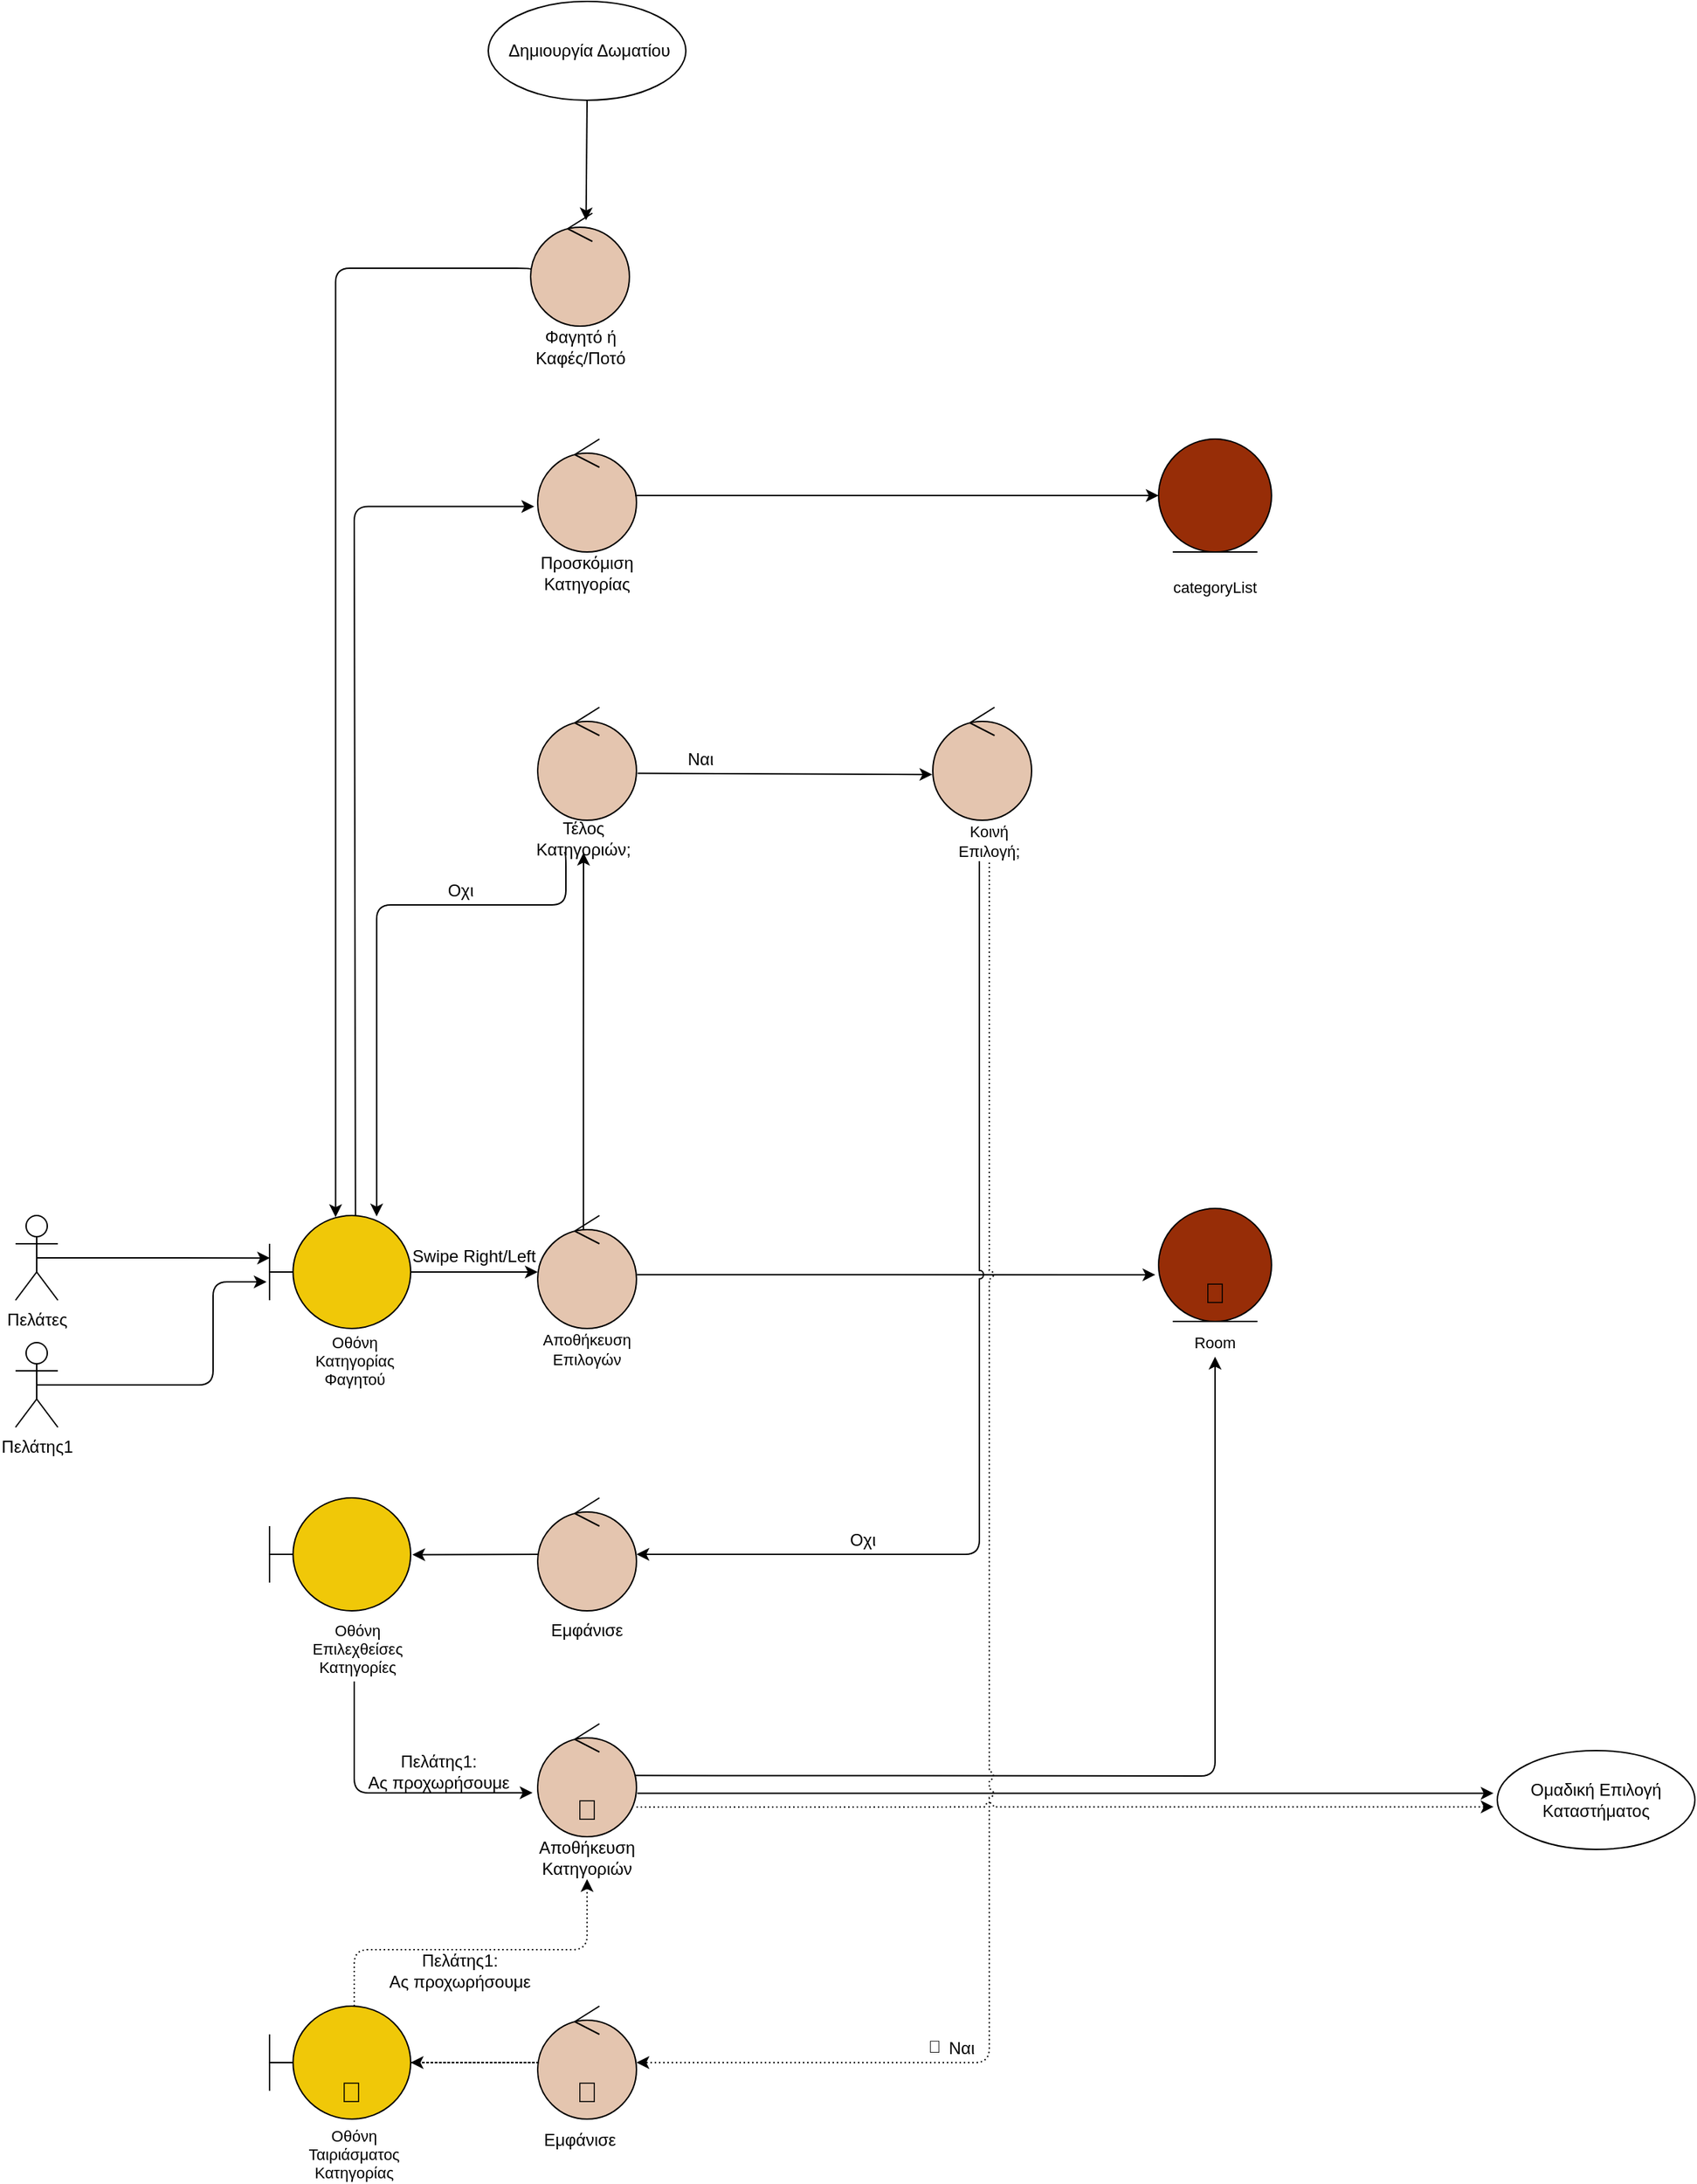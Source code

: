 <mxfile version="18.0.6" type="device"><diagram id="KrkCoOVmti_JrsB_y-TJ" name="Page-1"><mxGraphModel dx="1613" dy="1794" grid="1" gridSize="10" guides="1" tooltips="1" connect="1" arrows="1" fold="1" page="1" pageScale="1" pageWidth="827" pageHeight="1169" math="0" shadow="0"><root><mxCell id="0"/><mxCell id="1" parent="0"/><mxCell id="yp1WRaWH_Tfu6uxF6wWp-1" value="" style="shape=umlBoundary;whiteSpace=wrap;html=1;fillColor=#F0C808;" parent="1" vertex="1"><mxGeometry x="50" y="760" width="100" height="80" as="geometry"/></mxCell><mxCell id="yp1WRaWH_Tfu6uxF6wWp-2" value="Πελάτες" style="shape=umlActor;verticalLabelPosition=bottom;verticalAlign=top;html=1;" parent="1" vertex="1"><mxGeometry x="-130" y="760" width="30" height="60" as="geometry"/></mxCell><mxCell id="yp1WRaWH_Tfu6uxF6wWp-4" value="" style="endArrow=classic;html=1;rounded=0;entryX=0.003;entryY=0.376;entryDx=0;entryDy=0;entryPerimeter=0;exitX=0.5;exitY=0.5;exitDx=0;exitDy=0;exitPerimeter=0;" parent="1" source="yp1WRaWH_Tfu6uxF6wWp-2" target="yp1WRaWH_Tfu6uxF6wWp-1" edge="1"><mxGeometry width="50" height="50" relative="1" as="geometry"><mxPoint x="-55" y="800" as="sourcePoint"/><mxPoint x="180" y="230" as="targetPoint"/></mxGeometry></mxCell><mxCell id="yp1WRaWH_Tfu6uxF6wWp-7" value="" style="ellipse;shape=umlControl;whiteSpace=wrap;html=1;fontSize=10;fillColor=#E4C5AF;" parent="1" vertex="1"><mxGeometry x="240" y="210" width="70" height="80" as="geometry"/></mxCell><mxCell id="yp1WRaWH_Tfu6uxF6wWp-9" value="" style="ellipse;shape=umlEntity;whiteSpace=wrap;html=1;fontSize=12;fillColor=#972D07;" parent="1" vertex="1"><mxGeometry x="680" y="210" width="80" height="80" as="geometry"/></mxCell><mxCell id="yp1WRaWH_Tfu6uxF6wWp-12" value="" style="endArrow=classic;html=1;rounded=0;fontSize=11;exitX=0.986;exitY=0.5;exitDx=0;exitDy=0;exitPerimeter=0;entryX=0;entryY=0.5;entryDx=0;entryDy=0;" parent="1" source="yp1WRaWH_Tfu6uxF6wWp-7" target="yp1WRaWH_Tfu6uxF6wWp-9" edge="1"><mxGeometry width="50" height="50" relative="1" as="geometry"><mxPoint x="424" y="130" as="sourcePoint"/><mxPoint x="520" y="130" as="targetPoint"/></mxGeometry></mxCell><mxCell id="yp1WRaWH_Tfu6uxF6wWp-13" value="" style="ellipse;shape=umlControl;whiteSpace=wrap;html=1;fontSize=12;fillColor=#E4C5AF;" parent="1" vertex="1"><mxGeometry x="240" y="400" width="70" height="80" as="geometry"/></mxCell><mxCell id="yp1WRaWH_Tfu6uxF6wWp-16" value="" style="endArrow=classic;html=1;rounded=0;fontSize=12;entryX=-0.029;entryY=0.587;entryDx=0;entryDy=0;exitX=1.004;exitY=0.523;exitDx=0;exitDy=0;exitPerimeter=0;entryPerimeter=0;" parent="1" source="yp1WRaWH_Tfu6uxF6wWp-18" target="yp1WRaWH_Tfu6uxF6wWp-48" edge="1"><mxGeometry width="50" height="50" relative="1" as="geometry"><mxPoint x="620" y="360" as="sourcePoint"/><mxPoint x="570" y="350" as="targetPoint"/><Array as="points"/></mxGeometry></mxCell><mxCell id="yp1WRaWH_Tfu6uxF6wWp-17" value="Οχι" style="text;html=1;align=center;verticalAlign=middle;resizable=0;points=[];autosize=1;strokeColor=none;fillColor=none;fontSize=12;" parent="1" vertex="1"><mxGeometry x="165" y="520" width="40" height="20" as="geometry"/></mxCell><mxCell id="yp1WRaWH_Tfu6uxF6wWp-18" value="" style="ellipse;shape=umlControl;whiteSpace=wrap;html=1;fontSize=12;fillColor=#E4C5AF;" parent="1" vertex="1"><mxGeometry x="240" y="760" width="70" height="80" as="geometry"/></mxCell><mxCell id="yp1WRaWH_Tfu6uxF6wWp-22" value="Οθόνη Κατηγορίας Φαγητού" style="text;html=1;strokeColor=none;fillColor=none;align=center;verticalAlign=middle;whiteSpace=wrap;rounded=0;fontSize=11;" parent="1" vertex="1"><mxGeometry x="72.5" y="841" width="75" height="43" as="geometry"/></mxCell><mxCell id="yp1WRaWH_Tfu6uxF6wWp-24" value="Προσκόμιση Κατηγορίας" style="text;html=1;strokeColor=none;fillColor=none;align=center;verticalAlign=middle;whiteSpace=wrap;rounded=0;fontSize=12;" parent="1" vertex="1"><mxGeometry x="245" y="290" width="60" height="30" as="geometry"/></mxCell><mxCell id="yp1WRaWH_Tfu6uxF6wWp-25" value="categoryList" style="text;html=1;strokeColor=none;fillColor=none;align=center;verticalAlign=middle;whiteSpace=wrap;rounded=0;fontSize=11;" parent="1" vertex="1"><mxGeometry x="690" y="300" width="60" height="30" as="geometry"/></mxCell><mxCell id="yp1WRaWH_Tfu6uxF6wWp-28" value="" style="endArrow=classic;html=1;rounded=0;fontSize=11;" parent="1" edge="1"><mxGeometry width="50" height="50" relative="1" as="geometry"><mxPoint x="150" y="800" as="sourcePoint"/><mxPoint x="240" y="800" as="targetPoint"/></mxGeometry></mxCell><mxCell id="yp1WRaWH_Tfu6uxF6wWp-47" value="Κοινή Επιλογή;" style="text;html=1;strokeColor=none;fillColor=none;align=center;verticalAlign=middle;whiteSpace=wrap;rounded=0;fontSize=11;" parent="1" vertex="1"><mxGeometry x="530" y="480" width="60" height="30" as="geometry"/></mxCell><mxCell id="yp1WRaWH_Tfu6uxF6wWp-48" value="" style="ellipse;shape=umlEntity;whiteSpace=wrap;html=1;fontSize=12;fillColor=#972D07;" parent="1" vertex="1"><mxGeometry x="680" y="755" width="80" height="80" as="geometry"/></mxCell><mxCell id="yp1WRaWH_Tfu6uxF6wWp-49" value="Room" style="text;html=1;strokeColor=none;fillColor=none;align=center;verticalAlign=middle;whiteSpace=wrap;rounded=0;fontSize=11;" parent="1" vertex="1"><mxGeometry x="690" y="835" width="60" height="30" as="geometry"/></mxCell><mxCell id="yp1WRaWH_Tfu6uxF6wWp-51" value="" style="endArrow=classic;html=1;rounded=1;fontSize=12;startArrow=none;edgeStyle=orthogonalEdgeStyle;entryX=0.468;entryY=0.014;entryDx=0;entryDy=0;entryPerimeter=0;" parent="1" target="yp1WRaWH_Tfu6uxF6wWp-1" edge="1"><mxGeometry width="50" height="50" relative="1" as="geometry"><mxPoint x="235" y="90" as="sourcePoint"/><mxPoint x="110" y="760" as="targetPoint"/><Array as="points"><mxPoint x="235" y="89"/><mxPoint x="97" y="89"/></Array></mxGeometry></mxCell><mxCell id="3HkaNVUezBvpKJb2MwJy-7" value="Τέλος Κατηγοριών;" style="text;html=1;strokeColor=none;fillColor=none;align=center;verticalAlign=middle;whiteSpace=wrap;rounded=0;fontSize=12;" parent="1" vertex="1"><mxGeometry x="245" y="483" width="55" height="20" as="geometry"/></mxCell><mxCell id="3HkaNVUezBvpKJb2MwJy-8" value="" style="endArrow=classic;html=1;rounded=1;fontSize=12;startArrow=none;edgeStyle=orthogonalEdgeStyle;exitX=0.25;exitY=1;exitDx=0;exitDy=0;entryX=0.759;entryY=0.008;entryDx=0;entryDy=0;entryPerimeter=0;" parent="1" source="3HkaNVUezBvpKJb2MwJy-7" target="yp1WRaWH_Tfu6uxF6wWp-1" edge="1"><mxGeometry width="50" height="50" relative="1" as="geometry"><mxPoint x="275" y="500" as="sourcePoint"/><mxPoint x="120" y="763" as="targetPoint"/><Array as="points"><mxPoint x="260" y="503"/><mxPoint x="260" y="540"/><mxPoint x="126" y="540"/></Array></mxGeometry></mxCell><mxCell id="3HkaNVUezBvpKJb2MwJy-10" value="Πελάτης1" style="shape=umlActor;verticalLabelPosition=bottom;verticalAlign=top;html=1;" parent="1" vertex="1"><mxGeometry x="-130" y="850" width="30" height="60" as="geometry"/></mxCell><mxCell id="3HkaNVUezBvpKJb2MwJy-11" value="" style="endArrow=classic;html=1;rounded=1;exitX=0.5;exitY=0.5;exitDx=0;exitDy=0;exitPerimeter=0;entryX=-0.021;entryY=0.588;entryDx=0;entryDy=0;entryPerimeter=0;" parent="1" source="3HkaNVUezBvpKJb2MwJy-10" target="yp1WRaWH_Tfu6uxF6wWp-1" edge="1"><mxGeometry width="50" height="50" relative="1" as="geometry"><mxPoint x="-106.05" y="802.44" as="sourcePoint"/><mxPoint x="70" y="802" as="targetPoint"/><Array as="points"><mxPoint x="10" y="880"/><mxPoint x="10" y="807"/></Array></mxGeometry></mxCell><mxCell id="3HkaNVUezBvpKJb2MwJy-12" value="Swipe Right/Left" style="text;html=1;strokeColor=none;fillColor=none;align=center;verticalAlign=middle;whiteSpace=wrap;rounded=0;fontSize=12;" parent="1" vertex="1"><mxGeometry x="150" y="779" width="90" height="20" as="geometry"/></mxCell><mxCell id="3HkaNVUezBvpKJb2MwJy-15" value="Αποθήκευση Επιλογών" style="text;html=1;strokeColor=none;fillColor=none;align=center;verticalAlign=middle;whiteSpace=wrap;rounded=0;fontSize=11;" parent="1" vertex="1"><mxGeometry x="245" y="840" width="60" height="30" as="geometry"/></mxCell><mxCell id="3HkaNVUezBvpKJb2MwJy-16" value="" style="endArrow=classic;html=1;rounded=1;fontSize=12;exitX=0.609;exitY=0.003;exitDx=0;exitDy=0;exitPerimeter=0;jumpStyle=arc;entryX=-0.035;entryY=0.597;entryDx=0;entryDy=0;entryPerimeter=0;edgeStyle=orthogonalEdgeStyle;" parent="1" source="yp1WRaWH_Tfu6uxF6wWp-1" target="yp1WRaWH_Tfu6uxF6wWp-7" edge="1"><mxGeometry width="50" height="50" relative="1" as="geometry"><mxPoint x="320.28" y="811.84" as="sourcePoint"/><mxPoint x="310" y="260" as="targetPoint"/><Array as="points"><mxPoint x="111" y="757"/><mxPoint x="110" y="757"/><mxPoint x="110" y="258"/></Array></mxGeometry></mxCell><mxCell id="3HkaNVUezBvpKJb2MwJy-17" value="" style="ellipse;shape=umlControl;whiteSpace=wrap;html=1;fontSize=12;fillColor=#E4C5AF;" parent="1" vertex="1"><mxGeometry x="520" y="400" width="70" height="80" as="geometry"/></mxCell><mxCell id="3HkaNVUezBvpKJb2MwJy-19" value="" style="shape=umlBoundary;whiteSpace=wrap;html=1;fillColor=#F0C808;" parent="1" vertex="1"><mxGeometry x="50" y="960" width="100" height="80" as="geometry"/></mxCell><mxCell id="3HkaNVUezBvpKJb2MwJy-20" value="Οθόνη Επιλεχθείσες Κατηγορίες" style="text;html=1;strokeColor=none;fillColor=none;align=center;verticalAlign=middle;whiteSpace=wrap;rounded=0;fontSize=11;" parent="1" vertex="1"><mxGeometry x="75" y="1047" width="75" height="40" as="geometry"/></mxCell><mxCell id="3HkaNVUezBvpKJb2MwJy-22" value="Πελάτης1: &lt;br&gt;Ας προχωρήσουμε" style="text;html=1;strokeColor=none;fillColor=none;align=center;verticalAlign=middle;whiteSpace=wrap;rounded=0;fontSize=12;" parent="1" vertex="1"><mxGeometry x="115" y="1139" width="110" height="30" as="geometry"/></mxCell><mxCell id="3HkaNVUezBvpKJb2MwJy-23" value="" style="ellipse;shape=umlControl;whiteSpace=wrap;html=1;fontSize=12;fillColor=#E4C5AF;" parent="1" vertex="1"><mxGeometry x="240" y="960" width="70" height="80" as="geometry"/></mxCell><mxCell id="3HkaNVUezBvpKJb2MwJy-24" value="Εμφάνισε" style="text;html=1;strokeColor=none;fillColor=none;align=center;verticalAlign=middle;whiteSpace=wrap;rounded=0;fontSize=12;" parent="1" vertex="1"><mxGeometry x="245" y="1039" width="60" height="30" as="geometry"/></mxCell><mxCell id="3HkaNVUezBvpKJb2MwJy-25" value="" style="endArrow=classic;html=1;rounded=0;fontSize=11;entryX=1.012;entryY=0.503;entryDx=0;entryDy=0;entryPerimeter=0;" parent="1" target="3HkaNVUezBvpKJb2MwJy-19" edge="1"><mxGeometry width="50" height="50" relative="1" as="geometry"><mxPoint x="240" y="1000" as="sourcePoint"/><mxPoint x="250" y="810" as="targetPoint"/></mxGeometry></mxCell><mxCell id="3HkaNVUezBvpKJb2MwJy-26" value="" style="endArrow=classic;html=1;rounded=1;fontSize=11;exitX=0.383;exitY=0.967;exitDx=0;exitDy=0;jumpStyle=arc;exitPerimeter=0;" parent="1" source="yp1WRaWH_Tfu6uxF6wWp-47" edge="1"><mxGeometry width="50" height="50" relative="1" as="geometry"><mxPoint x="319.02" y="260" as="sourcePoint"/><mxPoint x="310" y="1000" as="targetPoint"/><Array as="points"><mxPoint x="553" y="1000"/></Array></mxGeometry></mxCell><mxCell id="3HkaNVUezBvpKJb2MwJy-27" value="Οχι" style="text;html=1;align=center;verticalAlign=middle;resizable=0;points=[];autosize=1;strokeColor=none;fillColor=none;fontSize=12;" parent="1" vertex="1"><mxGeometry x="450" y="980" width="40" height="20" as="geometry"/></mxCell><mxCell id="3HkaNVUezBvpKJb2MwJy-28" value="" style="endArrow=classic;html=1;rounded=0;fontSize=11;exitX=1.011;exitY=0.584;exitDx=0;exitDy=0;exitPerimeter=0;entryX=-0.005;entryY=0.595;entryDx=0;entryDy=0;entryPerimeter=0;jumpStyle=arc;" parent="1" source="yp1WRaWH_Tfu6uxF6wWp-13" target="3HkaNVUezBvpKJb2MwJy-17" edge="1"><mxGeometry width="50" height="50" relative="1" as="geometry"><mxPoint x="319.02" y="260" as="sourcePoint"/><mxPoint x="760.0" y="260" as="targetPoint"/></mxGeometry></mxCell><mxCell id="3HkaNVUezBvpKJb2MwJy-30" value="" style="ellipse;shape=umlControl;whiteSpace=wrap;html=1;fontSize=12;fillColor=#E4C5AF;" parent="1" vertex="1"><mxGeometry x="240" y="1120" width="70" height="80" as="geometry"/></mxCell><mxCell id="3HkaNVUezBvpKJb2MwJy-31" value="Αποθήκευση Κατηγοριών" style="text;html=1;strokeColor=none;fillColor=none;align=center;verticalAlign=middle;whiteSpace=wrap;rounded=0;fontSize=12;" parent="1" vertex="1"><mxGeometry x="245" y="1200" width="60" height="30" as="geometry"/></mxCell><mxCell id="3HkaNVUezBvpKJb2MwJy-33" value="" style="endArrow=classic;html=1;rounded=1;fontSize=11;entryX=-0.052;entryY=0.611;entryDx=0;entryDy=0;entryPerimeter=0;" parent="1" target="3HkaNVUezBvpKJb2MwJy-30" edge="1"><mxGeometry width="50" height="50" relative="1" as="geometry"><mxPoint x="110" y="1090" as="sourcePoint"/><mxPoint x="181.2" y="1010.24" as="targetPoint"/><Array as="points"><mxPoint x="110" y="1169"/></Array></mxGeometry></mxCell><mxCell id="3HkaNVUezBvpKJb2MwJy-34" value="" style="endArrow=classic;html=1;rounded=1;fontSize=11;exitX=0.983;exitY=0.458;exitDx=0;exitDy=0;exitPerimeter=0;jumpStyle=arc;" parent="1" source="3HkaNVUezBvpKJb2MwJy-30" edge="1"><mxGeometry width="50" height="50" relative="1" as="geometry"><mxPoint x="310" y="1170" as="sourcePoint"/><mxPoint x="720" y="860" as="targetPoint"/><Array as="points"><mxPoint x="720" y="1157"/></Array></mxGeometry></mxCell><mxCell id="DXOpCcLedqnMcbMTwkhA-1" value="" style="endArrow=classic;html=1;rounded=0;fontSize=11;exitX=1.009;exitY=0.615;exitDx=0;exitDy=0;exitPerimeter=0;jumpStyle=arc;entryX=-0.019;entryY=0.432;entryDx=0;entryDy=0;entryPerimeter=0;" parent="1" source="3HkaNVUezBvpKJb2MwJy-30" target="EdqgesXl23YLoWZBOgjv-1" edge="1"><mxGeometry width="50" height="50" relative="1" as="geometry"><mxPoint x="310" y="1170" as="sourcePoint"/><mxPoint x="910" y="1169" as="targetPoint"/><Array as="points"/></mxGeometry></mxCell><mxCell id="DXOpCcLedqnMcbMTwkhA-2" value="" style="shape=umlBoundary;whiteSpace=wrap;html=1;fillColor=#F0C808;" parent="1" vertex="1"><mxGeometry x="50" y="1320" width="100" height="80" as="geometry"/></mxCell><mxCell id="DXOpCcLedqnMcbMTwkhA-3" value="Οθόνη Ταιριάσματος Κατηγορίας" style="text;html=1;strokeColor=none;fillColor=none;align=center;verticalAlign=middle;whiteSpace=wrap;rounded=0;fontSize=11;" parent="1" vertex="1"><mxGeometry x="80" y="1410" width="60" height="30" as="geometry"/></mxCell><mxCell id="DXOpCcLedqnMcbMTwkhA-4" value="" style="ellipse;shape=umlControl;whiteSpace=wrap;html=1;fontSize=12;fillColor=#E4C5AF;" parent="1" vertex="1"><mxGeometry x="240" y="1320" width="70" height="80" as="geometry"/></mxCell><mxCell id="DXOpCcLedqnMcbMTwkhA-5" value="" style="endArrow=classic;html=1;rounded=0;fontSize=11;dashed=1;dashPattern=1 2;" parent="1" target="DXOpCcLedqnMcbMTwkhA-2" edge="1"><mxGeometry width="50" height="50" relative="1" as="geometry"><mxPoint x="150" y="1360" as="sourcePoint"/><mxPoint x="161.2" y="1010.24" as="targetPoint"/><Array as="points"><mxPoint x="240" y="1360"/></Array></mxGeometry></mxCell><mxCell id="DXOpCcLedqnMcbMTwkhA-7" value="Εμφάνισε" style="text;html=1;strokeColor=none;fillColor=none;align=center;verticalAlign=middle;whiteSpace=wrap;rounded=0;fontSize=12;" parent="1" vertex="1"><mxGeometry x="240" y="1400" width="60" height="30" as="geometry"/></mxCell><mxCell id="DXOpCcLedqnMcbMTwkhA-8" value="" style="endArrow=classic;html=1;rounded=1;fontSize=11;jumpStyle=arc;dashed=1;dashPattern=1 2;exitX=0.5;exitY=1;exitDx=0;exitDy=0;" parent="1" source="yp1WRaWH_Tfu6uxF6wWp-47" edge="1"><mxGeometry width="50" height="50" relative="1" as="geometry"><mxPoint x="570" y="510" as="sourcePoint"/><mxPoint x="310" y="1360" as="targetPoint"/><Array as="points"><mxPoint x="560" y="1360"/></Array></mxGeometry></mxCell><mxCell id="DXOpCcLedqnMcbMTwkhA-9" value="Ναι" style="text;html=1;align=center;verticalAlign=middle;resizable=0;points=[];autosize=1;strokeColor=none;fillColor=none;fontSize=12;" parent="1" vertex="1"><mxGeometry x="525" y="1340" width="30" height="20" as="geometry"/></mxCell><mxCell id="DXOpCcLedqnMcbMTwkhA-10" value="" style="endArrow=classic;html=1;rounded=1;fontSize=11;entryX=0.5;entryY=1;entryDx=0;entryDy=0;dashed=1;dashPattern=1 2;" parent="1" target="3HkaNVUezBvpKJb2MwJy-31" edge="1"><mxGeometry width="50" height="50" relative="1" as="geometry"><mxPoint x="110" y="1320" as="sourcePoint"/><mxPoint x="246.36" y="1178.88" as="targetPoint"/><Array as="points"><mxPoint x="110" y="1280"/><mxPoint x="275" y="1280"/></Array></mxGeometry></mxCell><mxCell id="FnhtW7od48JbCMO8XYAl-1" value="Ναι" style="text;html=1;align=center;verticalAlign=middle;resizable=0;points=[];autosize=1;strokeColor=none;fillColor=none;fontSize=12;" parent="1" vertex="1"><mxGeometry x="340" y="427" width="30" height="20" as="geometry"/></mxCell><mxCell id="bpFlrfyo8MnMrF6Wcnd--1" value="" style="endArrow=classic;html=1;rounded=1;fontSize=11;entryX=-0.019;entryY=0.569;entryDx=0;entryDy=0;dashed=1;dashPattern=1 2;jumpStyle=arc;edgeStyle=orthogonalEdgeStyle;entryPerimeter=0;" parent="1" target="EdqgesXl23YLoWZBOgjv-1" edge="1"><mxGeometry width="50" height="50" relative="1" as="geometry"><mxPoint x="310" y="1179" as="sourcePoint"/><mxPoint x="920" y="1170" as="targetPoint"/></mxGeometry></mxCell><mxCell id="EdqgesXl23YLoWZBOgjv-1" value="Ομαδική Επιλογή Καταστήματος" style="ellipse;whiteSpace=wrap;html=1;" parent="1" vertex="1"><mxGeometry x="920" y="1139" width="140" height="70" as="geometry"/></mxCell><mxCell id="EdqgesXl23YLoWZBOgjv-2" value="Πελάτης1: &lt;br&gt;Ας προχωρήσουμε" style="text;html=1;strokeColor=none;fillColor=none;align=center;verticalAlign=middle;whiteSpace=wrap;rounded=0;fontSize=12;" parent="1" vertex="1"><mxGeometry x="130" y="1280" width="110" height="30" as="geometry"/></mxCell><mxCell id="oVgfexmEFO_5vKx5UMFp-3" value="🧁" style="text;whiteSpace=wrap;html=1;" parent="1" vertex="1"><mxGeometry x="515" y="1335" width="40" height="30" as="geometry"/></mxCell><mxCell id="oVgfexmEFO_5vKx5UMFp-4" value="🧁" style="text;whiteSpace=wrap;html=1;fontSize=20;align=center;verticalAlign=middle;" parent="1" vertex="1"><mxGeometry x="255" y="1365" width="40" height="30" as="geometry"/></mxCell><mxCell id="oVgfexmEFO_5vKx5UMFp-5" value="🧁" style="text;whiteSpace=wrap;html=1;fontSize=20;align=center;verticalAlign=middle;" parent="1" vertex="1"><mxGeometry x="88" y="1365" width="40" height="30" as="geometry"/></mxCell><mxCell id="oVgfexmEFO_5vKx5UMFp-6" value="🧁" style="text;whiteSpace=wrap;html=1;fontSize=20;align=center;verticalAlign=middle;" parent="1" vertex="1"><mxGeometry x="255" y="1165" width="40" height="30" as="geometry"/></mxCell><mxCell id="oVgfexmEFO_5vKx5UMFp-8" value="🧁" style="text;whiteSpace=wrap;html=1;fontSize=20;align=center;verticalAlign=middle;" parent="1" vertex="1"><mxGeometry x="700" y="799" width="40" height="30" as="geometry"/></mxCell><mxCell id="HmIsDyNJa-x0cbHjoN9B-1" value="&amp;nbsp;Δημιουργία Δωματίου" style="ellipse;whiteSpace=wrap;html=1;" parent="1" vertex="1"><mxGeometry x="205" y="-100" width="140" height="70" as="geometry"/></mxCell><mxCell id="HmIsDyNJa-x0cbHjoN9B-4" value="Φαγητό ή&lt;br&gt;Καφές/Ποτό" style="text;html=1;strokeColor=none;fillColor=none;align=center;verticalAlign=middle;whiteSpace=wrap;rounded=0;fontSize=12;" parent="1" vertex="1"><mxGeometry x="232.5" y="130" width="75" height="30" as="geometry"/></mxCell><mxCell id="HmIsDyNJa-x0cbHjoN9B-2" value="" style="ellipse;shape=umlControl;whiteSpace=wrap;html=1;fontSize=11;fillColor=#E4C5AF;" parent="1" vertex="1"><mxGeometry x="235" y="50" width="70" height="80" as="geometry"/></mxCell><mxCell id="HmIsDyNJa-x0cbHjoN9B-7" value="" style="endArrow=classic;html=1;rounded=0;fontSize=12;exitX=0.5;exitY=1;exitDx=0;exitDy=0;startArrow=none;entryX=0.561;entryY=0.063;entryDx=0;entryDy=0;entryPerimeter=0;" parent="1" source="HmIsDyNJa-x0cbHjoN9B-1" target="HmIsDyNJa-x0cbHjoN9B-2" edge="1"><mxGeometry width="50" height="50" relative="1" as="geometry"><mxPoint x="285.0" y="330" as="sourcePoint"/><mxPoint x="285.7" y="419.76" as="targetPoint"/></mxGeometry></mxCell><mxCell id="HmIsDyNJa-x0cbHjoN9B-9" value="" style="endArrow=classic;html=1;rounded=1;fontSize=11;entryX=0.5;entryY=1;entryDx=0;entryDy=0;exitX=0.463;exitY=0.124;exitDx=0;exitDy=0;exitPerimeter=0;edgeStyle=orthogonalEdgeStyle;" parent="1" source="yp1WRaWH_Tfu6uxF6wWp-18" target="3HkaNVUezBvpKJb2MwJy-7" edge="1"><mxGeometry width="50" height="50" relative="1" as="geometry"><mxPoint x="160.0" y="810" as="sourcePoint"/><mxPoint x="250.0" y="810" as="targetPoint"/></mxGeometry></mxCell></root></mxGraphModel></diagram></mxfile>